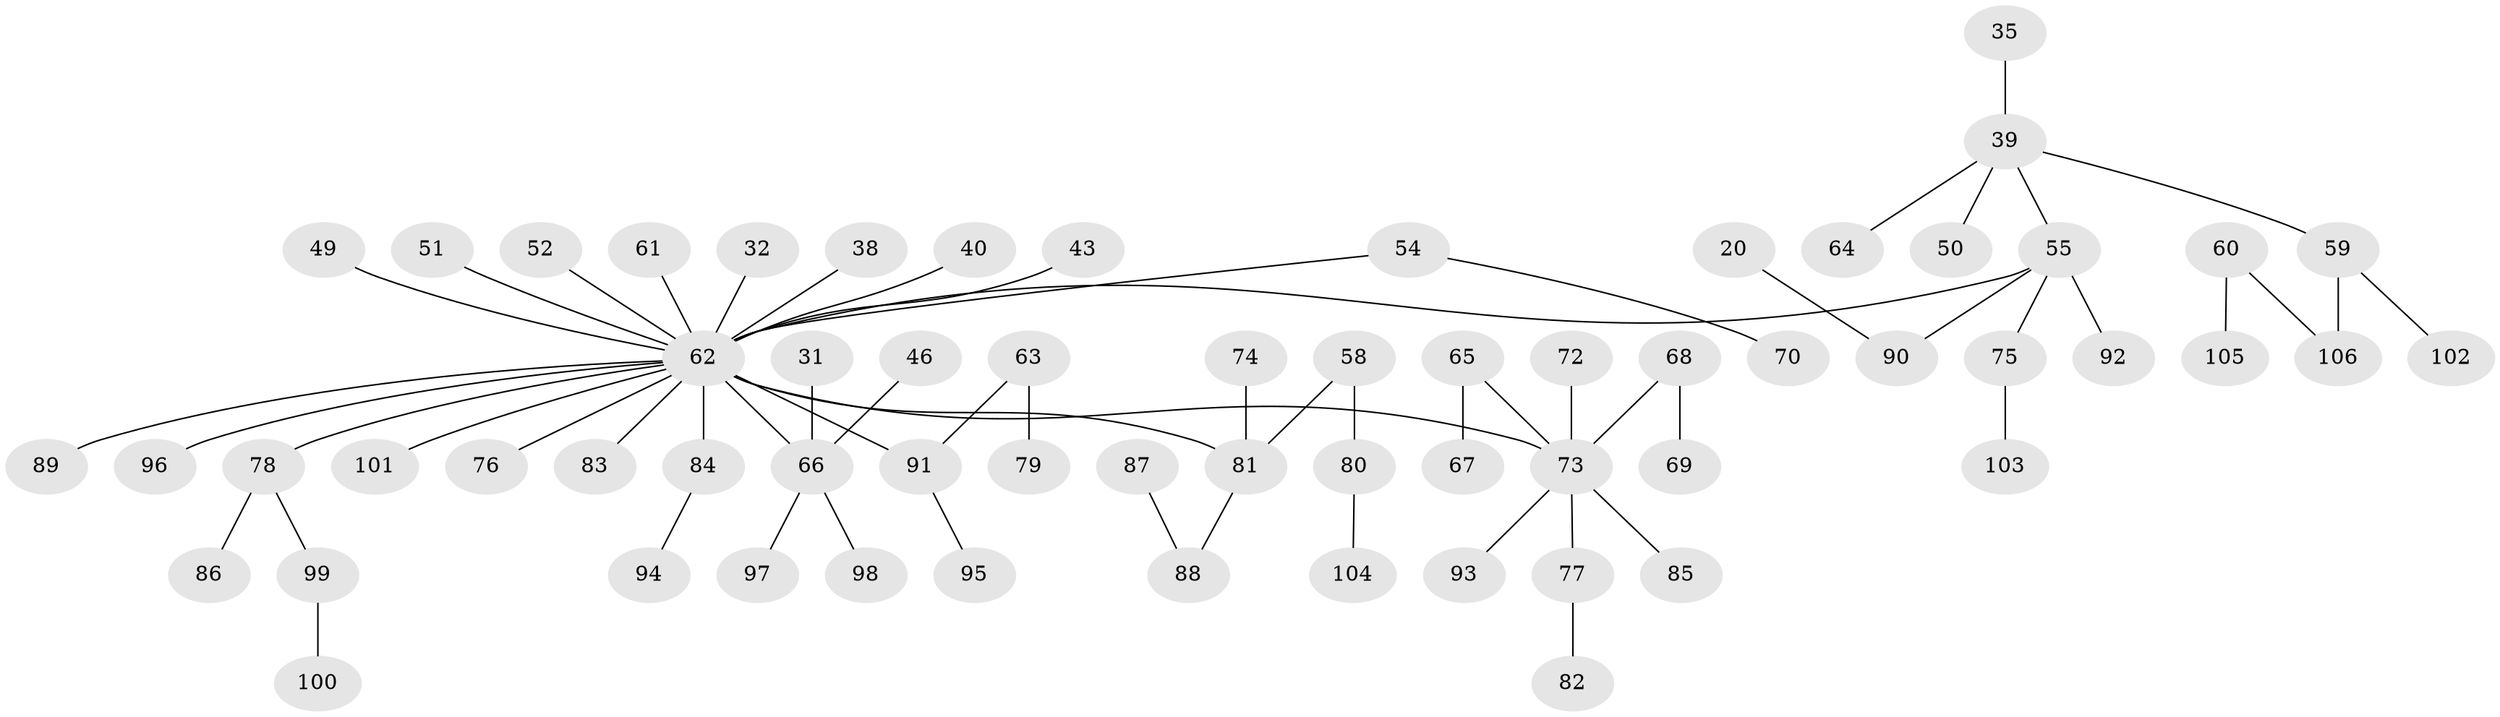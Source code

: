 // original degree distribution, {2: 0.27358490566037735, 5: 0.04716981132075472, 1: 0.4716981132075472, 3: 0.14150943396226415, 4: 0.04716981132075472, 6: 0.018867924528301886}
// Generated by graph-tools (version 1.1) at 2025/56/03/04/25 21:56:12]
// undirected, 63 vertices, 62 edges
graph export_dot {
graph [start="1"]
  node [color=gray90,style=filled];
  20;
  31;
  32;
  35;
  38;
  39 [super="+27"];
  40;
  43;
  46;
  49;
  50;
  51;
  52;
  54;
  55 [super="+19"];
  58;
  59 [super="+29"];
  60;
  61;
  62 [super="+22+16+18+36"];
  63;
  64;
  65;
  66 [super="+15+26"];
  67;
  68;
  69;
  70;
  72;
  73 [super="+44+71+48+56"];
  74;
  75;
  76;
  77;
  78;
  79;
  80;
  81 [super="+57"];
  82;
  83;
  84;
  85;
  86;
  87;
  88 [super="+45"];
  89;
  90 [super="+12"];
  91 [super="+25+53"];
  92;
  93;
  94;
  95;
  96;
  97;
  98;
  99;
  100;
  101;
  102;
  103;
  104;
  105;
  106 [super="+42"];
  20 -- 90;
  31 -- 66;
  32 -- 62;
  35 -- 39;
  38 -- 62;
  39 -- 64;
  39 -- 50;
  39 -- 55;
  39 -- 59;
  40 -- 62;
  43 -- 62;
  46 -- 66;
  49 -- 62;
  51 -- 62;
  52 -- 62;
  54 -- 70;
  54 -- 62;
  55 -- 75;
  55 -- 90;
  55 -- 92;
  55 -- 62;
  58 -- 80;
  58 -- 81;
  59 -- 102;
  59 -- 106;
  60 -- 105;
  60 -- 106;
  61 -- 62;
  62 -- 96;
  62 -- 83;
  62 -- 66;
  62 -- 76;
  62 -- 78;
  62 -- 84;
  62 -- 89;
  62 -- 91;
  62 -- 101;
  62 -- 73;
  62 -- 81;
  63 -- 79;
  63 -- 91;
  65 -- 67;
  65 -- 73;
  66 -- 97;
  66 -- 98;
  68 -- 69;
  68 -- 73;
  72 -- 73;
  73 -- 85;
  73 -- 77;
  73 -- 93;
  74 -- 81;
  75 -- 103;
  77 -- 82;
  78 -- 86;
  78 -- 99;
  80 -- 104;
  81 -- 88;
  84 -- 94;
  87 -- 88;
  91 -- 95;
  99 -- 100;
}
